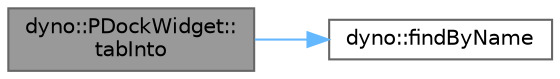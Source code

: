 digraph "dyno::PDockWidget::tabInto"
{
 // LATEX_PDF_SIZE
  bgcolor="transparent";
  edge [fontname=Helvetica,fontsize=10,labelfontname=Helvetica,labelfontsize=10];
  node [fontname=Helvetica,fontsize=10,shape=box,height=0.2,width=0.4];
  rankdir="LR";
  Node1 [id="Node000001",label="dyno::PDockWidget::\ltabInto",height=0.2,width=0.4,color="gray40", fillcolor="grey60", style="filled", fontcolor="black",tooltip=" "];
  Node1 -> Node2 [id="edge1_Node000001_Node000002",color="steelblue1",style="solid",tooltip=" "];
  Node2 [id="Node000002",label="dyno::findByName",height=0.2,width=0.4,color="grey40", fillcolor="white", style="filled",URL="$namespacedyno.html#a2ce781d1d2d6b8de20cfb143f8ecb017",tooltip=" "];
}
